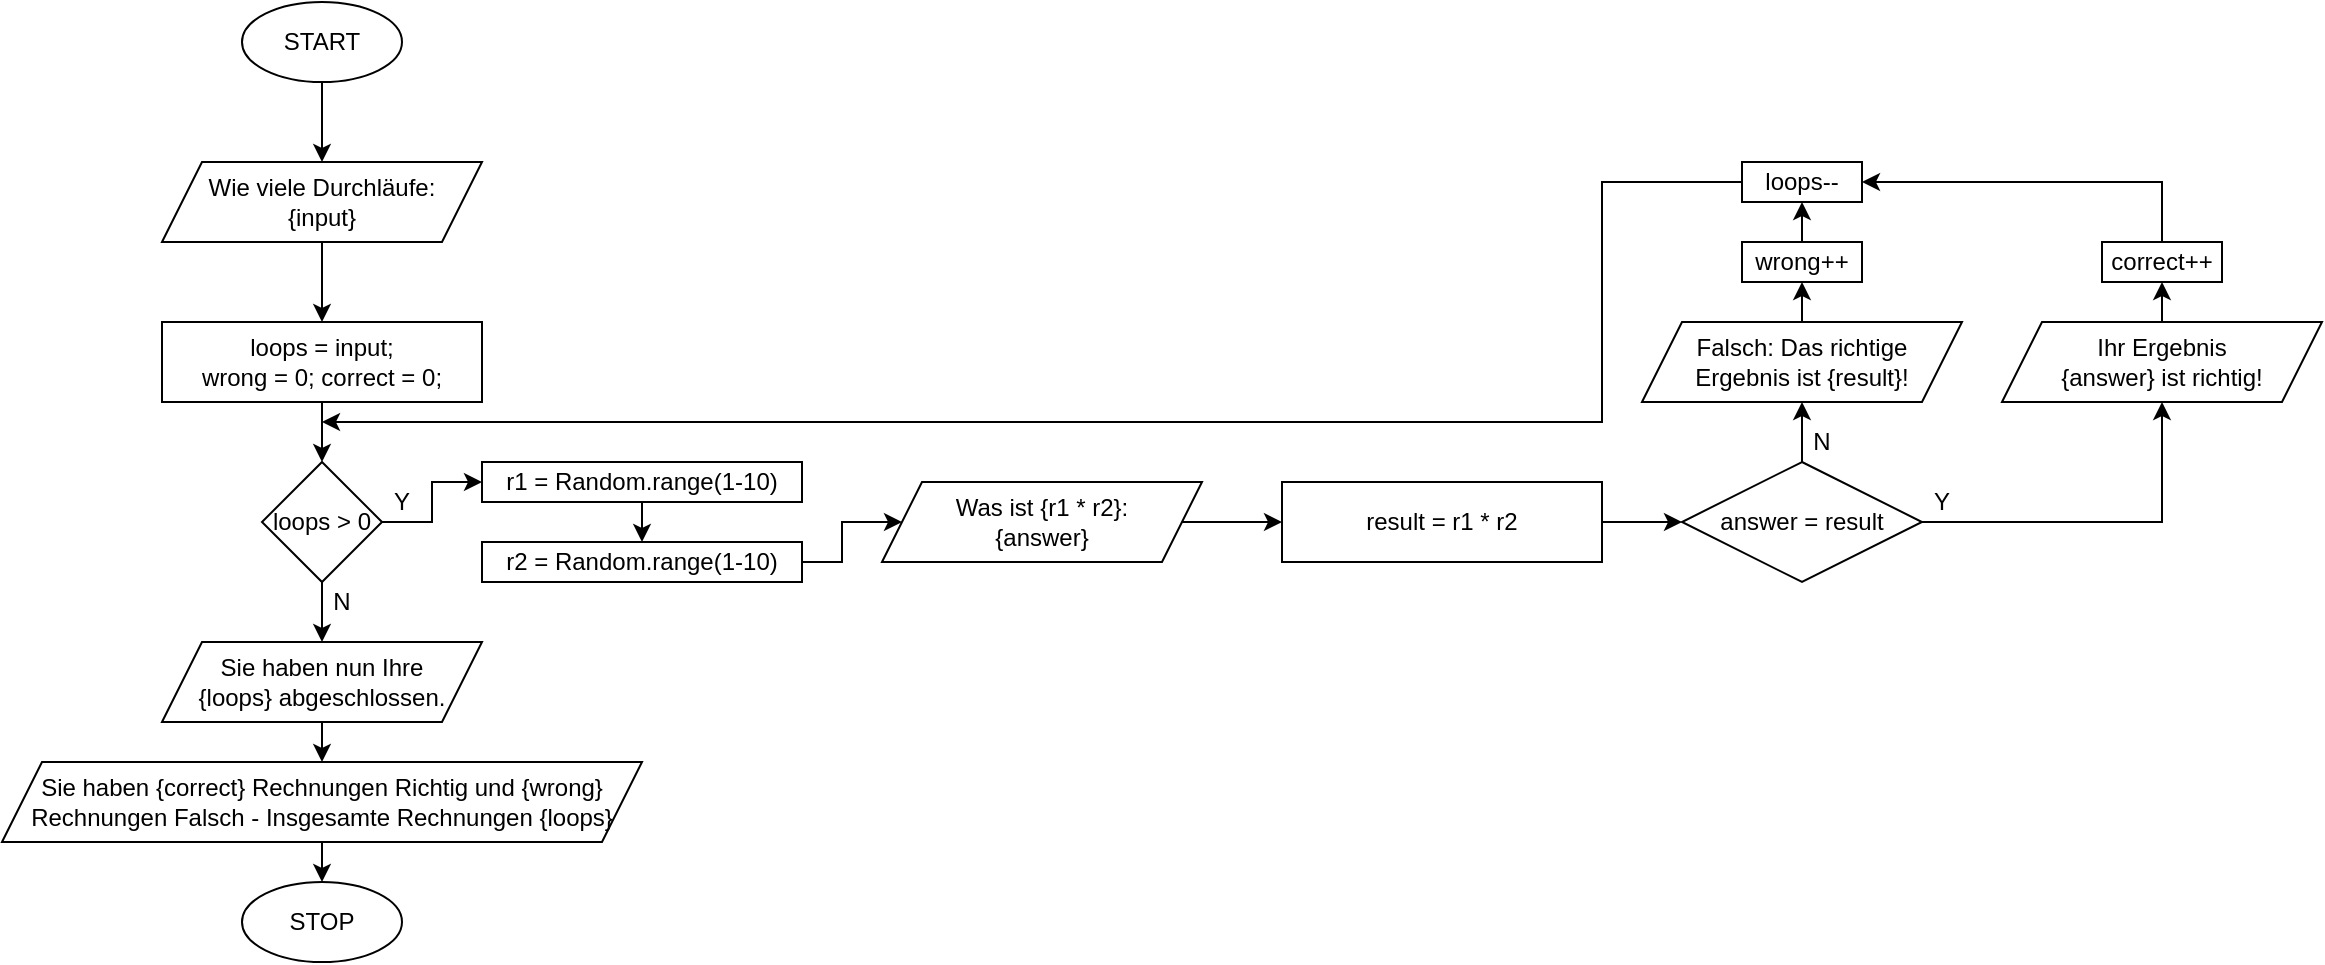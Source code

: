 <mxfile version="26.0.9">
  <diagram name="Seite-1" id="OrywpxNzNBcss0f3E8x0">
    <mxGraphModel dx="1195" dy="697" grid="1" gridSize="10" guides="1" tooltips="1" connect="1" arrows="1" fold="1" page="1" pageScale="1" pageWidth="6400" pageHeight="6400" math="0" shadow="0">
      <root>
        <mxCell id="0" />
        <mxCell id="1" parent="0" />
        <mxCell id="97jaBkHDQzS1RZLQLuz5-7" style="edgeStyle=orthogonalEdgeStyle;rounded=0;orthogonalLoop=1;jettySize=auto;html=1;exitX=0.5;exitY=1;exitDx=0;exitDy=0;entryX=0.5;entryY=0;entryDx=0;entryDy=0;" edge="1" parent="1" source="97jaBkHDQzS1RZLQLuz5-2" target="97jaBkHDQzS1RZLQLuz5-4">
          <mxGeometry relative="1" as="geometry" />
        </mxCell>
        <mxCell id="97jaBkHDQzS1RZLQLuz5-2" value="START" style="ellipse;whiteSpace=wrap;html=1;" vertex="1" parent="1">
          <mxGeometry x="920" y="440" width="80" height="40" as="geometry" />
        </mxCell>
        <mxCell id="97jaBkHDQzS1RZLQLuz5-15" style="edgeStyle=orthogonalEdgeStyle;rounded=0;orthogonalLoop=1;jettySize=auto;html=1;exitX=0.5;exitY=1;exitDx=0;exitDy=0;entryX=0.5;entryY=0;entryDx=0;entryDy=0;" edge="1" parent="1" source="97jaBkHDQzS1RZLQLuz5-4" target="97jaBkHDQzS1RZLQLuz5-13">
          <mxGeometry relative="1" as="geometry" />
        </mxCell>
        <mxCell id="97jaBkHDQzS1RZLQLuz5-4" value="Wie viele Durchläufe:&lt;div&gt;&lt;span style=&quot;background-color: transparent; color: light-dark(rgb(0, 0, 0), rgb(255, 255, 255));&quot;&gt;{input}&lt;/span&gt;&lt;/div&gt;" style="shape=parallelogram;perimeter=parallelogramPerimeter;whiteSpace=wrap;html=1;fixedSize=1;" vertex="1" parent="1">
          <mxGeometry x="880" y="520" width="160" height="40" as="geometry" />
        </mxCell>
        <mxCell id="97jaBkHDQzS1RZLQLuz5-16" style="edgeStyle=orthogonalEdgeStyle;rounded=0;orthogonalLoop=1;jettySize=auto;html=1;exitX=1;exitY=0.5;exitDx=0;exitDy=0;entryX=0;entryY=0.5;entryDx=0;entryDy=0;" edge="1" parent="1" source="97jaBkHDQzS1RZLQLuz5-5" target="97jaBkHDQzS1RZLQLuz5-11">
          <mxGeometry relative="1" as="geometry" />
        </mxCell>
        <mxCell id="97jaBkHDQzS1RZLQLuz5-57" style="edgeStyle=orthogonalEdgeStyle;rounded=0;orthogonalLoop=1;jettySize=auto;html=1;exitX=0.5;exitY=1;exitDx=0;exitDy=0;entryX=0.5;entryY=0;entryDx=0;entryDy=0;" edge="1" parent="1" source="97jaBkHDQzS1RZLQLuz5-5" target="97jaBkHDQzS1RZLQLuz5-55">
          <mxGeometry relative="1" as="geometry" />
        </mxCell>
        <mxCell id="97jaBkHDQzS1RZLQLuz5-5" value="loops &amp;gt; 0" style="rhombus;whiteSpace=wrap;html=1;" vertex="1" parent="1">
          <mxGeometry x="930" y="670" width="60" height="60" as="geometry" />
        </mxCell>
        <mxCell id="97jaBkHDQzS1RZLQLuz5-6" value="STOP" style="ellipse;whiteSpace=wrap;html=1;" vertex="1" parent="1">
          <mxGeometry x="920" y="880" width="80" height="40" as="geometry" />
        </mxCell>
        <mxCell id="97jaBkHDQzS1RZLQLuz5-10" value="N" style="text;strokeColor=none;align=center;fillColor=none;html=1;verticalAlign=middle;whiteSpace=wrap;rounded=0;" vertex="1" parent="1">
          <mxGeometry x="960" y="730" width="20" height="20" as="geometry" />
        </mxCell>
        <mxCell id="97jaBkHDQzS1RZLQLuz5-29" style="edgeStyle=orthogonalEdgeStyle;rounded=0;orthogonalLoop=1;jettySize=auto;html=1;exitX=0.5;exitY=1;exitDx=0;exitDy=0;entryX=0.5;entryY=0;entryDx=0;entryDy=0;" edge="1" parent="1" source="97jaBkHDQzS1RZLQLuz5-11" target="97jaBkHDQzS1RZLQLuz5-28">
          <mxGeometry relative="1" as="geometry" />
        </mxCell>
        <mxCell id="97jaBkHDQzS1RZLQLuz5-11" value="r1 = Random.range(1-10)" style="rounded=0;whiteSpace=wrap;html=1;" vertex="1" parent="1">
          <mxGeometry x="1040" y="670" width="160" height="20" as="geometry" />
        </mxCell>
        <mxCell id="97jaBkHDQzS1RZLQLuz5-14" style="edgeStyle=orthogonalEdgeStyle;rounded=0;orthogonalLoop=1;jettySize=auto;html=1;exitX=0.5;exitY=1;exitDx=0;exitDy=0;entryX=0.5;entryY=0;entryDx=0;entryDy=0;" edge="1" parent="1" source="97jaBkHDQzS1RZLQLuz5-13" target="97jaBkHDQzS1RZLQLuz5-5">
          <mxGeometry relative="1" as="geometry" />
        </mxCell>
        <mxCell id="97jaBkHDQzS1RZLQLuz5-13" value="loops = input;&lt;div&gt;wrong = 0; correct = 0;&lt;/div&gt;" style="rounded=0;whiteSpace=wrap;html=1;" vertex="1" parent="1">
          <mxGeometry x="880" y="600" width="160" height="40" as="geometry" />
        </mxCell>
        <mxCell id="97jaBkHDQzS1RZLQLuz5-20" value="Y" style="text;strokeColor=none;align=center;fillColor=none;html=1;verticalAlign=middle;whiteSpace=wrap;rounded=0;" vertex="1" parent="1">
          <mxGeometry x="990" y="680" width="20" height="20" as="geometry" />
        </mxCell>
        <mxCell id="97jaBkHDQzS1RZLQLuz5-41" style="edgeStyle=orthogonalEdgeStyle;rounded=0;orthogonalLoop=1;jettySize=auto;html=1;exitX=1;exitY=0.5;exitDx=0;exitDy=0;entryX=0;entryY=0.5;entryDx=0;entryDy=0;" edge="1" parent="1" source="97jaBkHDQzS1RZLQLuz5-27" target="97jaBkHDQzS1RZLQLuz5-34">
          <mxGeometry relative="1" as="geometry" />
        </mxCell>
        <mxCell id="97jaBkHDQzS1RZLQLuz5-27" value="Was ist {r1 * r2}:&lt;div&gt;{answer}&lt;/div&gt;" style="shape=parallelogram;perimeter=parallelogramPerimeter;whiteSpace=wrap;html=1;fixedSize=1;" vertex="1" parent="1">
          <mxGeometry x="1240" y="680" width="160" height="40" as="geometry" />
        </mxCell>
        <mxCell id="97jaBkHDQzS1RZLQLuz5-30" style="edgeStyle=orthogonalEdgeStyle;rounded=0;orthogonalLoop=1;jettySize=auto;html=1;exitX=1;exitY=0.5;exitDx=0;exitDy=0;entryX=0;entryY=0.5;entryDx=0;entryDy=0;" edge="1" parent="1" source="97jaBkHDQzS1RZLQLuz5-28" target="97jaBkHDQzS1RZLQLuz5-27">
          <mxGeometry relative="1" as="geometry" />
        </mxCell>
        <mxCell id="97jaBkHDQzS1RZLQLuz5-28" value="r2 = Random.range(1-10)" style="rounded=0;whiteSpace=wrap;html=1;" vertex="1" parent="1">
          <mxGeometry x="1040" y="710" width="160" height="20" as="geometry" />
        </mxCell>
        <mxCell id="97jaBkHDQzS1RZLQLuz5-46" style="edgeStyle=orthogonalEdgeStyle;rounded=0;orthogonalLoop=1;jettySize=auto;html=1;exitX=0.5;exitY=0;exitDx=0;exitDy=0;entryX=0.5;entryY=1;entryDx=0;entryDy=0;" edge="1" parent="1" source="97jaBkHDQzS1RZLQLuz5-31" target="97jaBkHDQzS1RZLQLuz5-33">
          <mxGeometry relative="1" as="geometry" />
        </mxCell>
        <mxCell id="97jaBkHDQzS1RZLQLuz5-47" style="edgeStyle=orthogonalEdgeStyle;rounded=0;orthogonalLoop=1;jettySize=auto;html=1;exitX=1;exitY=0.5;exitDx=0;exitDy=0;entryX=0.5;entryY=1;entryDx=0;entryDy=0;" edge="1" parent="1" source="97jaBkHDQzS1RZLQLuz5-31" target="97jaBkHDQzS1RZLQLuz5-43">
          <mxGeometry relative="1" as="geometry">
            <mxPoint x="1860" y="660" as="targetPoint" />
          </mxGeometry>
        </mxCell>
        <mxCell id="97jaBkHDQzS1RZLQLuz5-31" value="answer = result" style="rhombus;whiteSpace=wrap;html=1;" vertex="1" parent="1">
          <mxGeometry x="1640" y="670" width="120" height="60" as="geometry" />
        </mxCell>
        <mxCell id="97jaBkHDQzS1RZLQLuz5-42" style="edgeStyle=orthogonalEdgeStyle;rounded=0;orthogonalLoop=1;jettySize=auto;html=1;exitX=0.5;exitY=0;exitDx=0;exitDy=0;entryX=0.5;entryY=1;entryDx=0;entryDy=0;" edge="1" parent="1" source="97jaBkHDQzS1RZLQLuz5-33" target="97jaBkHDQzS1RZLQLuz5-35">
          <mxGeometry relative="1" as="geometry" />
        </mxCell>
        <mxCell id="97jaBkHDQzS1RZLQLuz5-33" value="Falsch: Das richtige&lt;div&gt;Ergebnis ist {result}!&lt;/div&gt;" style="shape=parallelogram;perimeter=parallelogramPerimeter;whiteSpace=wrap;html=1;fixedSize=1;" vertex="1" parent="1">
          <mxGeometry x="1620" y="600" width="160" height="40" as="geometry" />
        </mxCell>
        <mxCell id="97jaBkHDQzS1RZLQLuz5-50" style="edgeStyle=orthogonalEdgeStyle;rounded=0;orthogonalLoop=1;jettySize=auto;html=1;exitX=1;exitY=0.5;exitDx=0;exitDy=0;entryX=0;entryY=0.5;entryDx=0;entryDy=0;" edge="1" parent="1" source="97jaBkHDQzS1RZLQLuz5-34" target="97jaBkHDQzS1RZLQLuz5-31">
          <mxGeometry relative="1" as="geometry" />
        </mxCell>
        <mxCell id="97jaBkHDQzS1RZLQLuz5-34" value="result = r1 * r2" style="rounded=0;whiteSpace=wrap;html=1;" vertex="1" parent="1">
          <mxGeometry x="1440" y="680" width="160" height="40" as="geometry" />
        </mxCell>
        <mxCell id="97jaBkHDQzS1RZLQLuz5-51" style="edgeStyle=orthogonalEdgeStyle;rounded=0;orthogonalLoop=1;jettySize=auto;html=1;exitX=0.5;exitY=0;exitDx=0;exitDy=0;entryX=0.5;entryY=1;entryDx=0;entryDy=0;" edge="1" parent="1" source="97jaBkHDQzS1RZLQLuz5-35" target="97jaBkHDQzS1RZLQLuz5-36">
          <mxGeometry relative="1" as="geometry" />
        </mxCell>
        <mxCell id="97jaBkHDQzS1RZLQLuz5-35" value="wrong++" style="rounded=0;whiteSpace=wrap;html=1;" vertex="1" parent="1">
          <mxGeometry x="1670" y="560" width="60" height="20" as="geometry" />
        </mxCell>
        <mxCell id="97jaBkHDQzS1RZLQLuz5-54" style="edgeStyle=orthogonalEdgeStyle;rounded=0;orthogonalLoop=1;jettySize=auto;html=1;exitX=0;exitY=0.5;exitDx=0;exitDy=0;" edge="1" parent="1" source="97jaBkHDQzS1RZLQLuz5-36">
          <mxGeometry relative="1" as="geometry">
            <mxPoint x="960" y="650" as="targetPoint" />
            <Array as="points">
              <mxPoint x="1600" y="530" />
              <mxPoint x="1600" y="650" />
            </Array>
          </mxGeometry>
        </mxCell>
        <mxCell id="97jaBkHDQzS1RZLQLuz5-36" value="loops--" style="rounded=0;whiteSpace=wrap;html=1;" vertex="1" parent="1">
          <mxGeometry x="1670" y="520" width="60" height="20" as="geometry" />
        </mxCell>
        <mxCell id="97jaBkHDQzS1RZLQLuz5-45" style="edgeStyle=orthogonalEdgeStyle;rounded=0;orthogonalLoop=1;jettySize=auto;html=1;exitX=0.5;exitY=0;exitDx=0;exitDy=0;entryX=0.5;entryY=1;entryDx=0;entryDy=0;" edge="1" parent="1" source="97jaBkHDQzS1RZLQLuz5-43" target="97jaBkHDQzS1RZLQLuz5-44">
          <mxGeometry relative="1" as="geometry" />
        </mxCell>
        <mxCell id="97jaBkHDQzS1RZLQLuz5-43" value="Ihr Ergebnis&lt;div&gt;{answer}&amp;nbsp;&lt;span style=&quot;background-color: transparent; color: light-dark(rgb(0, 0, 0), rgb(255, 255, 255));&quot;&gt;ist richtig!&lt;/span&gt;&lt;/div&gt;" style="shape=parallelogram;perimeter=parallelogramPerimeter;whiteSpace=wrap;html=1;fixedSize=1;" vertex="1" parent="1">
          <mxGeometry x="1800" y="600" width="160" height="40" as="geometry" />
        </mxCell>
        <mxCell id="97jaBkHDQzS1RZLQLuz5-52" style="edgeStyle=orthogonalEdgeStyle;rounded=0;orthogonalLoop=1;jettySize=auto;html=1;exitX=0.5;exitY=0;exitDx=0;exitDy=0;entryX=1;entryY=0.5;entryDx=0;entryDy=0;" edge="1" parent="1" source="97jaBkHDQzS1RZLQLuz5-44" target="97jaBkHDQzS1RZLQLuz5-36">
          <mxGeometry relative="1" as="geometry" />
        </mxCell>
        <mxCell id="97jaBkHDQzS1RZLQLuz5-44" value="correct++" style="rounded=0;whiteSpace=wrap;html=1;" vertex="1" parent="1">
          <mxGeometry x="1850" y="560" width="60" height="20" as="geometry" />
        </mxCell>
        <mxCell id="97jaBkHDQzS1RZLQLuz5-48" value="N" style="text;strokeColor=none;align=center;fillColor=none;html=1;verticalAlign=middle;whiteSpace=wrap;rounded=0;" vertex="1" parent="1">
          <mxGeometry x="1700" y="650" width="20" height="20" as="geometry" />
        </mxCell>
        <mxCell id="97jaBkHDQzS1RZLQLuz5-49" value="Y" style="text;strokeColor=none;align=center;fillColor=none;html=1;verticalAlign=middle;whiteSpace=wrap;rounded=0;" vertex="1" parent="1">
          <mxGeometry x="1760" y="680" width="20" height="20" as="geometry" />
        </mxCell>
        <mxCell id="97jaBkHDQzS1RZLQLuz5-58" style="edgeStyle=orthogonalEdgeStyle;rounded=0;orthogonalLoop=1;jettySize=auto;html=1;exitX=0.5;exitY=1;exitDx=0;exitDy=0;entryX=0.5;entryY=0;entryDx=0;entryDy=0;" edge="1" parent="1" source="97jaBkHDQzS1RZLQLuz5-55" target="97jaBkHDQzS1RZLQLuz5-56">
          <mxGeometry relative="1" as="geometry" />
        </mxCell>
        <mxCell id="97jaBkHDQzS1RZLQLuz5-55" value="Sie haben nun Ihre&lt;div&gt;{loops} abgeschlossen.&lt;/div&gt;" style="shape=parallelogram;perimeter=parallelogramPerimeter;whiteSpace=wrap;html=1;fixedSize=1;" vertex="1" parent="1">
          <mxGeometry x="880" y="760" width="160" height="40" as="geometry" />
        </mxCell>
        <mxCell id="97jaBkHDQzS1RZLQLuz5-59" style="edgeStyle=orthogonalEdgeStyle;rounded=0;orthogonalLoop=1;jettySize=auto;html=1;exitX=0.5;exitY=1;exitDx=0;exitDy=0;entryX=0.5;entryY=0;entryDx=0;entryDy=0;" edge="1" parent="1" source="97jaBkHDQzS1RZLQLuz5-56" target="97jaBkHDQzS1RZLQLuz5-6">
          <mxGeometry relative="1" as="geometry" />
        </mxCell>
        <mxCell id="97jaBkHDQzS1RZLQLuz5-56" value="Sie haben {correct} Rechnungen Richtig und&amp;nbsp;{wrong} Rechnungen Falsch&lt;span style=&quot;background-color: transparent; color: light-dark(rgb(0, 0, 0), rgb(255, 255, 255));&quot;&gt;&amp;nbsp;- Insgesamte Rechnungen {loops}&lt;/span&gt;" style="shape=parallelogram;perimeter=parallelogramPerimeter;whiteSpace=wrap;html=1;fixedSize=1;" vertex="1" parent="1">
          <mxGeometry x="800" y="820" width="320" height="40" as="geometry" />
        </mxCell>
      </root>
    </mxGraphModel>
  </diagram>
</mxfile>
